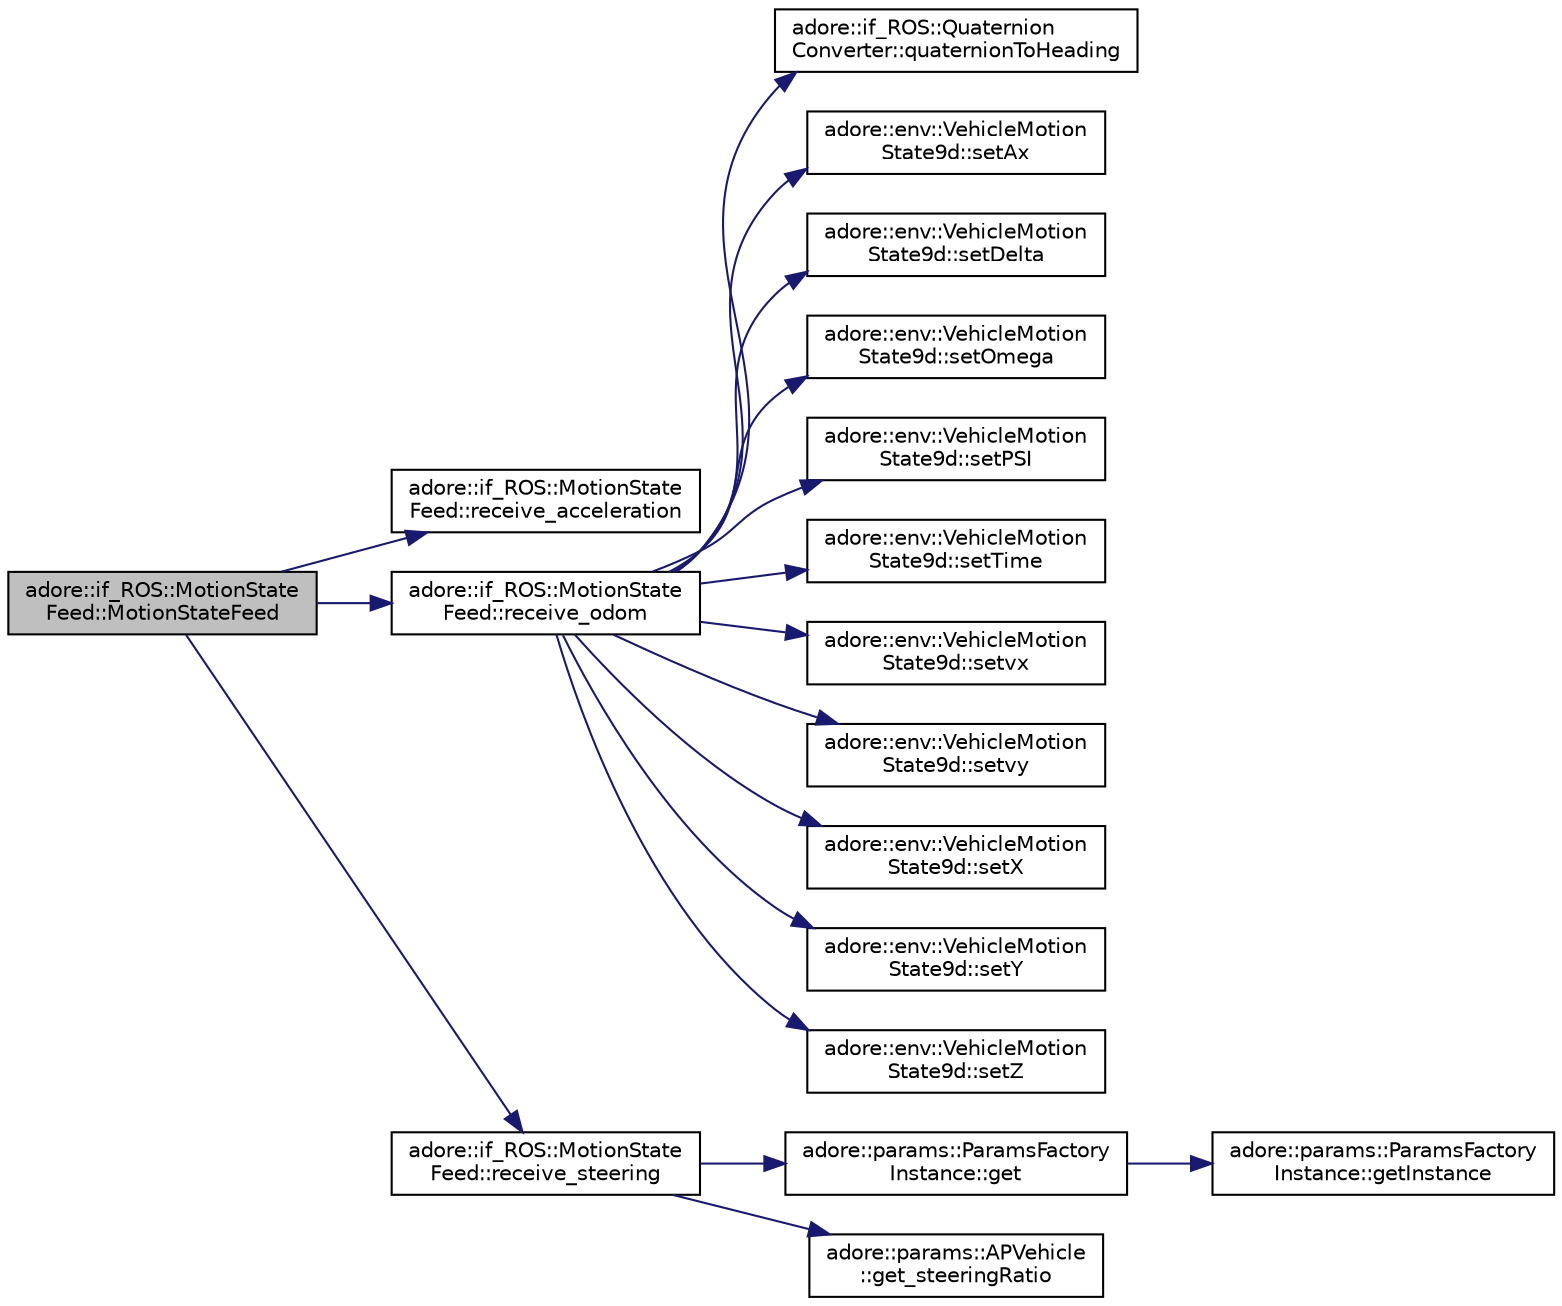 digraph "adore::if_ROS::MotionStateFeed::MotionStateFeed"
{
 // LATEX_PDF_SIZE
  edge [fontname="Helvetica",fontsize="10",labelfontname="Helvetica",labelfontsize="10"];
  node [fontname="Helvetica",fontsize="10",shape=record];
  rankdir="LR";
  Node1 [label="adore::if_ROS::MotionState\lFeed::MotionStateFeed",height=0.2,width=0.4,color="black", fillcolor="grey75", style="filled", fontcolor="black",tooltip=" "];
  Node1 -> Node2 [color="midnightblue",fontsize="10",style="solid",fontname="Helvetica"];
  Node2 [label="adore::if_ROS::MotionState\lFeed::receive_acceleration",height=0.2,width=0.4,color="black", fillcolor="white", style="filled",URL="$classadore_1_1if__ROS_1_1MotionStateFeed.html#af51e58d6ae460e5c820c7204d28ce5f1",tooltip=" "];
  Node1 -> Node3 [color="midnightblue",fontsize="10",style="solid",fontname="Helvetica"];
  Node3 [label="adore::if_ROS::MotionState\lFeed::receive_odom",height=0.2,width=0.4,color="black", fillcolor="white", style="filled",URL="$classadore_1_1if__ROS_1_1MotionStateFeed.html#a54fd4455dc5c442be9ce7cde22d4e457",tooltip=" "];
  Node3 -> Node4 [color="midnightblue",fontsize="10",style="solid",fontname="Helvetica"];
  Node4 [label="adore::if_ROS::Quaternion\lConverter::quaternionToHeading",height=0.2,width=0.4,color="black", fillcolor="white", style="filled",URL="$structadore_1_1if__ROS_1_1QuaternionConverter.html#ab4dba6ab02bc42e99cb6dac9effa1656",tooltip="convert quaternion to heading"];
  Node3 -> Node5 [color="midnightblue",fontsize="10",style="solid",fontname="Helvetica"];
  Node5 [label="adore::env::VehicleMotion\lState9d::setAx",height=0.2,width=0.4,color="black", fillcolor="white", style="filled",URL="$structadore_1_1env_1_1VehicleMotionState9d.html#a386b3340baca41b2837ce151d0723a34",tooltip="Set the longitudinal acceleration."];
  Node3 -> Node6 [color="midnightblue",fontsize="10",style="solid",fontname="Helvetica"];
  Node6 [label="adore::env::VehicleMotion\lState9d::setDelta",height=0.2,width=0.4,color="black", fillcolor="white", style="filled",URL="$structadore_1_1env_1_1VehicleMotionState9d.html#ac1ead2ba99a3e67f90d81a9de1f26dea",tooltip="Set the steering angle."];
  Node3 -> Node7 [color="midnightblue",fontsize="10",style="solid",fontname="Helvetica"];
  Node7 [label="adore::env::VehicleMotion\lState9d::setOmega",height=0.2,width=0.4,color="black", fillcolor="white", style="filled",URL="$structadore_1_1env_1_1VehicleMotionState9d.html#a88c3073bde99b03a8431e0ad0ddf110a",tooltip="Set the yaw rate."];
  Node3 -> Node8 [color="midnightblue",fontsize="10",style="solid",fontname="Helvetica"];
  Node8 [label="adore::env::VehicleMotion\lState9d::setPSI",height=0.2,width=0.4,color="black", fillcolor="white", style="filled",URL="$structadore_1_1env_1_1VehicleMotionState9d.html#ab86b791bc6990e970e9fb6e0e5a4007b",tooltip="set the heading"];
  Node3 -> Node9 [color="midnightblue",fontsize="10",style="solid",fontname="Helvetica"];
  Node9 [label="adore::env::VehicleMotion\lState9d::setTime",height=0.2,width=0.4,color="black", fillcolor="white", style="filled",URL="$structadore_1_1env_1_1VehicleMotionState9d.html#ae567103c42e2b947fe4655e8bff22cfc",tooltip="Set the time."];
  Node3 -> Node10 [color="midnightblue",fontsize="10",style="solid",fontname="Helvetica"];
  Node10 [label="adore::env::VehicleMotion\lState9d::setvx",height=0.2,width=0.4,color="black", fillcolor="white", style="filled",URL="$structadore_1_1env_1_1VehicleMotionState9d.html#a467c0270b93452680cc6c2cfdb78d2f0",tooltip="set the longitudinal velocity"];
  Node3 -> Node11 [color="midnightblue",fontsize="10",style="solid",fontname="Helvetica"];
  Node11 [label="adore::env::VehicleMotion\lState9d::setvy",height=0.2,width=0.4,color="black", fillcolor="white", style="filled",URL="$structadore_1_1env_1_1VehicleMotionState9d.html#aba1577c93d3804f2271db465e8487007",tooltip="set the lateral velocity"];
  Node3 -> Node12 [color="midnightblue",fontsize="10",style="solid",fontname="Helvetica"];
  Node12 [label="adore::env::VehicleMotion\lState9d::setX",height=0.2,width=0.4,color="black", fillcolor="white", style="filled",URL="$structadore_1_1env_1_1VehicleMotionState9d.html#a9c0059501475287069f2c66f81bccbe0",tooltip="Set the x-coordinate."];
  Node3 -> Node13 [color="midnightblue",fontsize="10",style="solid",fontname="Helvetica"];
  Node13 [label="adore::env::VehicleMotion\lState9d::setY",height=0.2,width=0.4,color="black", fillcolor="white", style="filled",URL="$structadore_1_1env_1_1VehicleMotionState9d.html#a14d7aaf7687a0d1d133fb1d0ff186a77",tooltip="Set the y-coordinate."];
  Node3 -> Node14 [color="midnightblue",fontsize="10",style="solid",fontname="Helvetica"];
  Node14 [label="adore::env::VehicleMotion\lState9d::setZ",height=0.2,width=0.4,color="black", fillcolor="white", style="filled",URL="$structadore_1_1env_1_1VehicleMotionState9d.html#a00563022c6911fc985e8fd60ac0ad946",tooltip="Set the z-coordinate."];
  Node1 -> Node15 [color="midnightblue",fontsize="10",style="solid",fontname="Helvetica"];
  Node15 [label="adore::if_ROS::MotionState\lFeed::receive_steering",height=0.2,width=0.4,color="black", fillcolor="white", style="filled",URL="$classadore_1_1if__ROS_1_1MotionStateFeed.html#a9ea43a65d12c6009a14dad168cd195a4",tooltip=" "];
  Node15 -> Node16 [color="midnightblue",fontsize="10",style="solid",fontname="Helvetica"];
  Node16 [label="adore::params::ParamsFactory\lInstance::get",height=0.2,width=0.4,color="black", fillcolor="white", style="filled",URL="$classadore_1_1params_1_1ParamsFactoryInstance.html#ae4d79d6130cebb47d90a82b6edb7660d",tooltip=" "];
  Node16 -> Node17 [color="midnightblue",fontsize="10",style="solid",fontname="Helvetica"];
  Node17 [label="adore::params::ParamsFactory\lInstance::getInstance",height=0.2,width=0.4,color="black", fillcolor="white", style="filled",URL="$classadore_1_1params_1_1ParamsFactoryInstance.html#a59eae0e003d40b03f9db2d814ec2a3bf",tooltip="Function to access singleton instance of the AllFactory using magic static."];
  Node15 -> Node18 [color="midnightblue",fontsize="10",style="solid",fontname="Helvetica"];
  Node18 [label="adore::params::APVehicle\l::get_steeringRatio",height=0.2,width=0.4,color="black", fillcolor="white", style="filled",URL="$classadore_1_1params_1_1APVehicle.html#ac67acb30ee133526e87d8ae1932f7db2",tooltip=" "];
}
